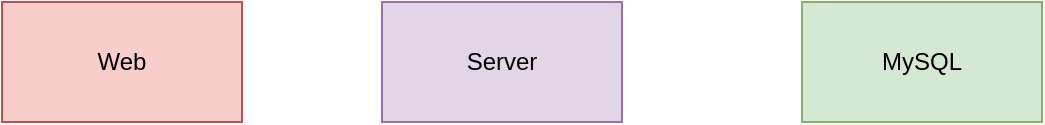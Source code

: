 <mxfile version="14.5.8" type="device"><diagram id="6wpvudujw-fUlnIK_Hq1" name="第 1 页"><mxGraphModel dx="1422" dy="762" grid="1" gridSize="10" guides="1" tooltips="1" connect="1" arrows="1" fold="1" page="1" pageScale="1" pageWidth="827" pageHeight="1169" math="0" shadow="0"><root><mxCell id="0"/><mxCell id="1" parent="0"/><mxCell id="HZeK3uKnRB-xTO4cFvAV-1" value="Server" style="rounded=0;whiteSpace=wrap;html=1;fillColor=#e1d5e7;strokeColor=#9673a6;" vertex="1" parent="1"><mxGeometry x="230" y="250" width="120" height="60" as="geometry"/></mxCell><mxCell id="HZeK3uKnRB-xTO4cFvAV-2" value="MySQL" style="rounded=0;whiteSpace=wrap;html=1;fillColor=#d5e8d4;strokeColor=#82b366;" vertex="1" parent="1"><mxGeometry x="440" y="250" width="120" height="60" as="geometry"/></mxCell><mxCell id="HZeK3uKnRB-xTO4cFvAV-3" value="Web" style="rounded=0;whiteSpace=wrap;html=1;fillColor=#f8cecc;strokeColor=#b85450;" vertex="1" parent="1"><mxGeometry x="40" y="250" width="120" height="60" as="geometry"/></mxCell></root></mxGraphModel></diagram></mxfile>
